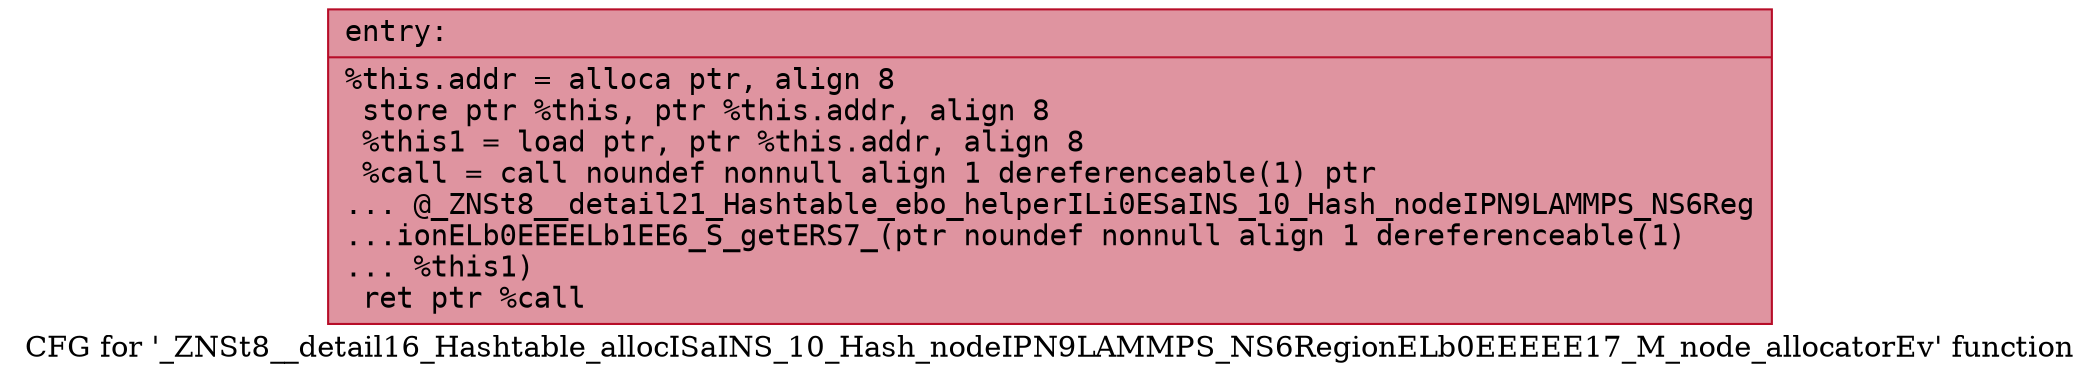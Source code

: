 digraph "CFG for '_ZNSt8__detail16_Hashtable_allocISaINS_10_Hash_nodeIPN9LAMMPS_NS6RegionELb0EEEEE17_M_node_allocatorEv' function" {
	label="CFG for '_ZNSt8__detail16_Hashtable_allocISaINS_10_Hash_nodeIPN9LAMMPS_NS6RegionELb0EEEEE17_M_node_allocatorEv' function";

	Node0x561837ea7500 [shape=record,color="#b70d28ff", style=filled, fillcolor="#b70d2870" fontname="Courier",label="{entry:\l|  %this.addr = alloca ptr, align 8\l  store ptr %this, ptr %this.addr, align 8\l  %this1 = load ptr, ptr %this.addr, align 8\l  %call = call noundef nonnull align 1 dereferenceable(1) ptr\l... @_ZNSt8__detail21_Hashtable_ebo_helperILi0ESaINS_10_Hash_nodeIPN9LAMMPS_NS6Reg\l...ionELb0EEEELb1EE6_S_getERS7_(ptr noundef nonnull align 1 dereferenceable(1)\l... %this1)\l  ret ptr %call\l}"];
}
